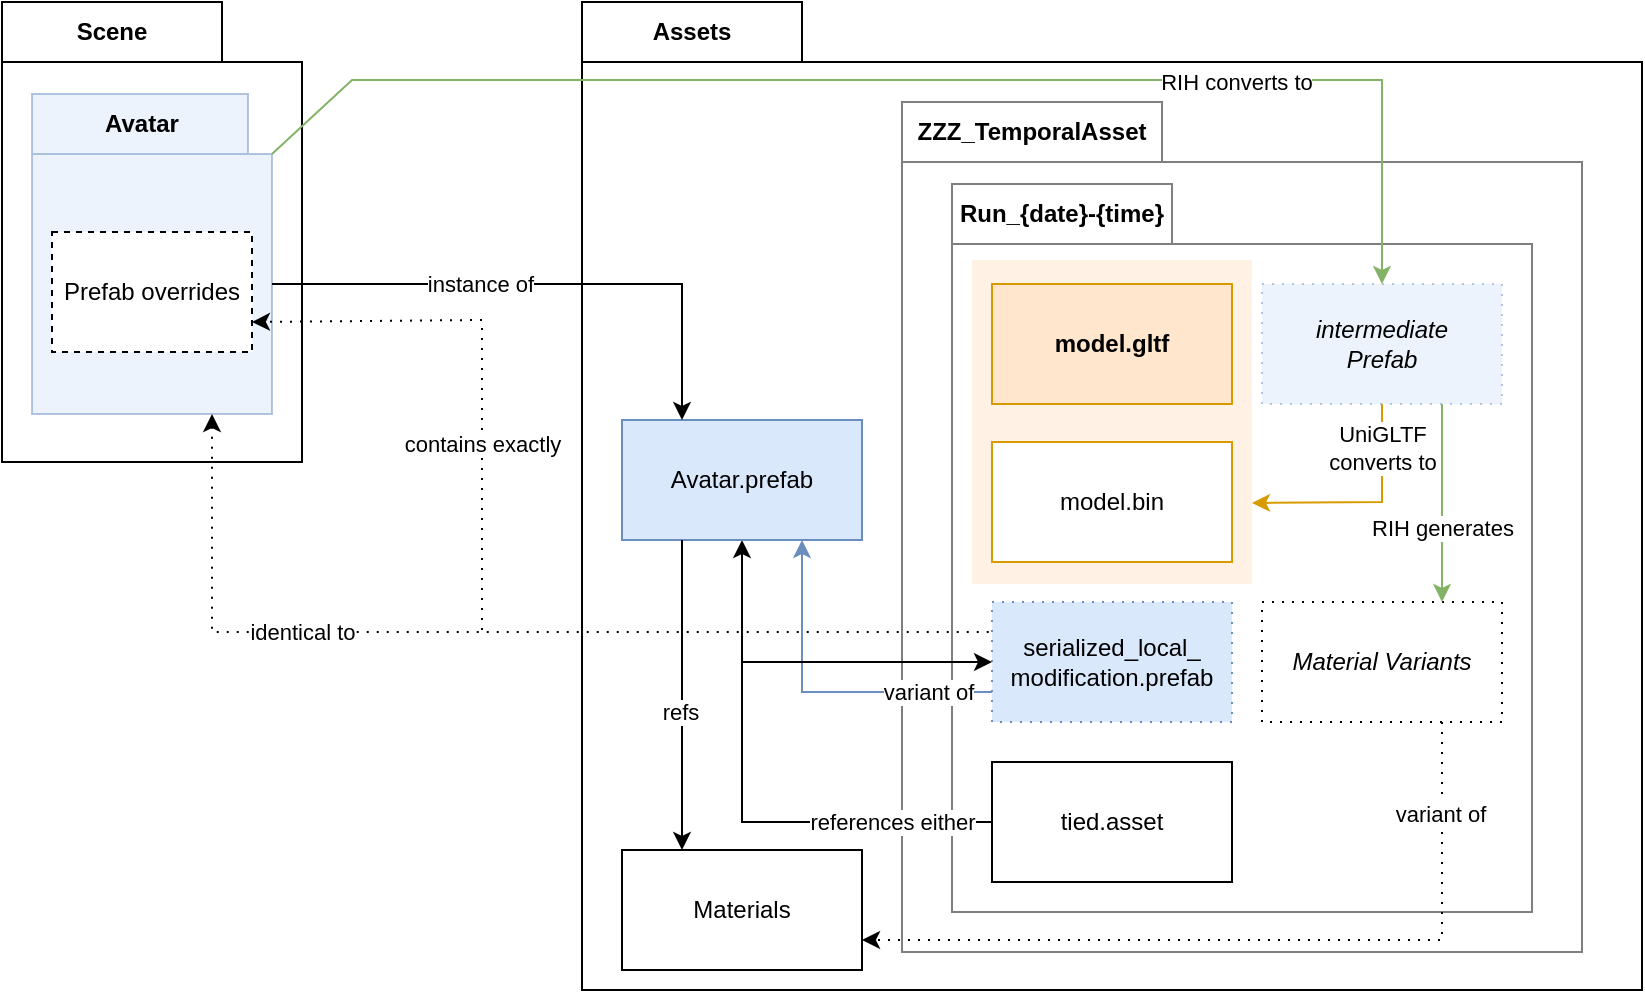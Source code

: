 <mxfile scale="3" border="10" version="24.8.4">
  <diagram name="ページ1" id="xNIhke7Pt3qGpRtqKeHt">
    <mxGraphModel dx="1530" dy="840" grid="1" gridSize="5" guides="1" tooltips="1" connect="1" arrows="1" fold="1" page="1" pageScale="1" pageWidth="1169" pageHeight="827" background="#ffffff" math="0" shadow="0">
      <root>
        <mxCell id="0" />
        <mxCell id="1" parent="0" />
        <mxCell id="_hkUH7_fQlkTWnDPGpdU-2" value="Scene" style="shape=folder;fontStyle=1;tabWidth=110;tabHeight=30;tabPosition=left;html=1;boundedLbl=1;labelInHeader=1;container=1;collapsible=0;recursiveResize=0;whiteSpace=wrap;" parent="1" vertex="1">
          <mxGeometry x="240" y="161" width="150" height="230" as="geometry" />
        </mxCell>
        <mxCell id="_hkUH7_fQlkTWnDPGpdU-7" value="Avatar" style="shape=folder;fontStyle=1;tabWidth=110;tabHeight=30;tabPosition=left;html=1;boundedLbl=1;labelInHeader=1;container=1;collapsible=0;recursiveResize=0;whiteSpace=wrap;fillColor=#dae8fc;strokeColor=#6c8ebf;opacity=50;" parent="_hkUH7_fQlkTWnDPGpdU-2" vertex="1">
          <mxGeometry x="15" y="46" width="120" height="160" as="geometry" />
        </mxCell>
        <mxCell id="_hkUH7_fQlkTWnDPGpdU-28" value="Prefab overrides" style="rounded=0;whiteSpace=wrap;html=1;dashed=1;" parent="_hkUH7_fQlkTWnDPGpdU-7" vertex="1">
          <mxGeometry x="10" y="69" width="100" height="60" as="geometry" />
        </mxCell>
        <mxCell id="_hkUH7_fQlkTWnDPGpdU-4" value="Assets" style="shape=folder;fontStyle=1;tabWidth=110;tabHeight=30;tabPosition=left;html=1;boundedLbl=1;labelInHeader=1;container=1;collapsible=0;recursiveResize=0;whiteSpace=wrap;" parent="1" vertex="1">
          <mxGeometry x="530" y="161" width="530" height="494" as="geometry" />
        </mxCell>
        <mxCell id="_hkUH7_fQlkTWnDPGpdU-12" value="ZZZ_TemporalAsset" style="shape=folder;fontStyle=1;tabWidth=130;tabHeight=30;tabPosition=left;html=1;boundedLbl=1;labelInHeader=1;container=1;collapsible=0;recursiveResize=0;whiteSpace=wrap;opacity=50;" parent="_hkUH7_fQlkTWnDPGpdU-4" vertex="1">
          <mxGeometry x="160" y="50" width="340" height="425" as="geometry" />
        </mxCell>
        <mxCell id="_hkUH7_fQlkTWnDPGpdU-10" value="Run_{date}-{time}" style="shape=folder;fontStyle=1;tabWidth=110;tabHeight=30;tabPosition=left;html=1;boundedLbl=1;labelInHeader=1;container=1;collapsible=0;recursiveResize=0;whiteSpace=wrap;opacity=50;" parent="_hkUH7_fQlkTWnDPGpdU-12" vertex="1">
          <mxGeometry x="25" y="41" width="290" height="364" as="geometry" />
        </mxCell>
        <mxCell id="Cv69AhJ9-5cSD_4NlFrs-4" value="" style="rounded=0;whiteSpace=wrap;html=1;fillColor=#ffe6cc;strokeColor=none;opacity=50;" parent="_hkUH7_fQlkTWnDPGpdU-10" vertex="1">
          <mxGeometry x="10" y="38" width="140" height="162" as="geometry" />
        </mxCell>
        <mxCell id="_hkUH7_fQlkTWnDPGpdU-11" value="&lt;b&gt;model.gltf&lt;/b&gt;" style="rounded=0;whiteSpace=wrap;html=1;fillColor=#ffe6cc;strokeColor=#d79b00;" parent="_hkUH7_fQlkTWnDPGpdU-10" vertex="1">
          <mxGeometry x="20" y="50" width="120" height="60" as="geometry" />
        </mxCell>
        <mxCell id="_hkUH7_fQlkTWnDPGpdU-14" value="model.bin" style="rounded=0;whiteSpace=wrap;html=1;fillColor=default;strokeColor=#d79b00;" parent="_hkUH7_fQlkTWnDPGpdU-10" vertex="1">
          <mxGeometry x="20" y="129" width="120" height="60" as="geometry" />
        </mxCell>
        <mxCell id="_hkUH7_fQlkTWnDPGpdU-15" value="serialized_local_&lt;br&gt;modification.prefab" style="rounded=0;whiteSpace=wrap;html=1;dashed=1;dashPattern=1 4;fillColor=#dae8fc;strokeColor=#6c8ebf;" parent="_hkUH7_fQlkTWnDPGpdU-10" vertex="1">
          <mxGeometry x="20" y="209" width="120" height="60" as="geometry" />
        </mxCell>
        <mxCell id="_hkUH7_fQlkTWnDPGpdU-17" value="tied.asset" style="rounded=0;whiteSpace=wrap;html=1;" parent="_hkUH7_fQlkTWnDPGpdU-10" vertex="1">
          <mxGeometry x="20" y="289" width="120" height="60" as="geometry" />
        </mxCell>
        <mxCell id="Cv69AhJ9-5cSD_4NlFrs-1" value="&lt;div&gt;&lt;i&gt;intermediate&lt;/i&gt;&lt;/div&gt;&lt;div&gt;&lt;i&gt;Prefab&lt;br&gt;&lt;/i&gt;&lt;/div&gt;" style="rounded=0;whiteSpace=wrap;html=1;fillColor=#dae8fc;strokeColor=#6c8ebf;opacity=50;dashed=1;dashPattern=1 4;" parent="_hkUH7_fQlkTWnDPGpdU-10" vertex="1">
          <mxGeometry x="155" y="50" width="120" height="60" as="geometry" />
        </mxCell>
        <mxCell id="_hkUH7_fQlkTWnDPGpdU-29" value="" style="endArrow=classic;html=1;rounded=0;entryX=1;entryY=0.75;entryDx=0;entryDy=0;fillColor=#ffe6cc;strokeColor=#d79b00;exitX=0.5;exitY=1;exitDx=0;exitDy=0;" parent="_hkUH7_fQlkTWnDPGpdU-10" source="Cv69AhJ9-5cSD_4NlFrs-1" target="Cv69AhJ9-5cSD_4NlFrs-4" edge="1">
          <mxGeometry width="50" height="50" relative="1" as="geometry">
            <mxPoint x="215" y="123" as="sourcePoint" />
            <mxPoint x="215" y="153" as="targetPoint" />
            <Array as="points">
              <mxPoint x="215" y="159" />
            </Array>
          </mxGeometry>
        </mxCell>
        <mxCell id="Cv69AhJ9-5cSD_4NlFrs-7" value="UniGLTF&lt;br&gt;converts to" style="edgeLabel;html=1;align=center;verticalAlign=middle;resizable=0;points=[];" parent="_hkUH7_fQlkTWnDPGpdU-29" vertex="1" connectable="0">
          <mxGeometry x="-0.616" relative="1" as="geometry">
            <mxPoint as="offset" />
          </mxGeometry>
        </mxCell>
        <mxCell id="Cv69AhJ9-5cSD_4NlFrs-8" value="&lt;i&gt;Material Variants&lt;br&gt;&lt;/i&gt;" style="rounded=0;whiteSpace=wrap;html=1;dashed=1;dashPattern=1 4;" parent="_hkUH7_fQlkTWnDPGpdU-10" vertex="1">
          <mxGeometry x="155" y="209" width="120" height="60" as="geometry" />
        </mxCell>
        <mxCell id="Cv69AhJ9-5cSD_4NlFrs-27" value="" style="endArrow=classic;html=1;rounded=0;exitX=0.75;exitY=1;exitDx=0;exitDy=0;entryX=0.75;entryY=0;entryDx=0;entryDy=0;fillColor=#d5e8d4;strokeColor=#82b366;" parent="_hkUH7_fQlkTWnDPGpdU-10" source="Cv69AhJ9-5cSD_4NlFrs-1" target="Cv69AhJ9-5cSD_4NlFrs-8" edge="1">
          <mxGeometry width="50" height="50" relative="1" as="geometry">
            <mxPoint x="125" y="263" as="sourcePoint" />
            <mxPoint x="175" y="213" as="targetPoint" />
          </mxGeometry>
        </mxCell>
        <mxCell id="Cv69AhJ9-5cSD_4NlFrs-28" value="RIH generates" style="edgeLabel;html=1;align=center;verticalAlign=middle;resizable=0;points=[];" parent="Cv69AhJ9-5cSD_4NlFrs-27" vertex="1" connectable="0">
          <mxGeometry x="0.247" relative="1" as="geometry">
            <mxPoint as="offset" />
          </mxGeometry>
        </mxCell>
        <mxCell id="_hkUH7_fQlkTWnDPGpdU-18" value="" style="endArrow=classic;html=1;rounded=0;entryX=0.5;entryY=1;entryDx=0;entryDy=0;exitX=0;exitY=0.5;exitDx=0;exitDy=0;" parent="_hkUH7_fQlkTWnDPGpdU-4" source="_hkUH7_fQlkTWnDPGpdU-17" target="_hkUH7_fQlkTWnDPGpdU-30" edge="1">
          <mxGeometry width="50" height="50" relative="1" as="geometry">
            <mxPoint x="90" y="380" as="sourcePoint" />
            <mxPoint x="80" y="210" as="targetPoint" />
            <Array as="points">
              <mxPoint x="80" y="410" />
            </Array>
          </mxGeometry>
        </mxCell>
        <mxCell id="_hkUH7_fQlkTWnDPGpdU-19" value="references either" style="edgeLabel;html=1;align=center;verticalAlign=middle;resizable=0;points=[];" parent="_hkUH7_fQlkTWnDPGpdU-18" vertex="1" connectable="0">
          <mxGeometry x="-0.509" relative="1" as="geometry">
            <mxPoint x="15" as="offset" />
          </mxGeometry>
        </mxCell>
        <mxCell id="_hkUH7_fQlkTWnDPGpdU-26" value="" style="endArrow=classic;html=1;rounded=0;exitX=0;exitY=0.75;exitDx=0;exitDy=0;entryX=0.75;entryY=1;entryDx=0;entryDy=0;fillColor=#dae8fc;strokeColor=#6c8ebf;" parent="_hkUH7_fQlkTWnDPGpdU-4" source="_hkUH7_fQlkTWnDPGpdU-15" target="_hkUH7_fQlkTWnDPGpdU-30" edge="1">
          <mxGeometry width="50" height="50" relative="1" as="geometry">
            <mxPoint x="40" y="270" as="sourcePoint" />
            <mxPoint x="110" y="210" as="targetPoint" />
            <Array as="points">
              <mxPoint x="110" y="345" />
            </Array>
          </mxGeometry>
        </mxCell>
        <mxCell id="_hkUH7_fQlkTWnDPGpdU-27" value="variant of" style="edgeLabel;html=1;align=center;verticalAlign=middle;resizable=0;points=[];" parent="_hkUH7_fQlkTWnDPGpdU-26" vertex="1" connectable="0">
          <mxGeometry x="-0.378" relative="1" as="geometry">
            <mxPoint x="21" as="offset" />
          </mxGeometry>
        </mxCell>
        <mxCell id="_hkUH7_fQlkTWnDPGpdU-30" value="Avatar.prefab" style="rounded=0;whiteSpace=wrap;html=1;fillColor=#dae8fc;strokeColor=#6c8ebf;" parent="_hkUH7_fQlkTWnDPGpdU-4" vertex="1">
          <mxGeometry x="20" y="209" width="120" height="60" as="geometry" />
        </mxCell>
        <mxCell id="Cv69AhJ9-5cSD_4NlFrs-9" value="Materials" style="rounded=0;whiteSpace=wrap;html=1;" parent="_hkUH7_fQlkTWnDPGpdU-4" vertex="1">
          <mxGeometry x="20" y="424" width="120" height="60" as="geometry" />
        </mxCell>
        <mxCell id="Cv69AhJ9-5cSD_4NlFrs-25" value="" style="endArrow=classic;html=1;rounded=0;entryX=0.25;entryY=0;entryDx=0;entryDy=0;exitX=0.25;exitY=1;exitDx=0;exitDy=0;" parent="_hkUH7_fQlkTWnDPGpdU-4" source="_hkUH7_fQlkTWnDPGpdU-30" target="Cv69AhJ9-5cSD_4NlFrs-9" edge="1">
          <mxGeometry width="50" height="50" relative="1" as="geometry">
            <mxPoint x="85" y="374" as="sourcePoint" />
            <mxPoint x="135" y="324" as="targetPoint" />
          </mxGeometry>
        </mxCell>
        <mxCell id="Cv69AhJ9-5cSD_4NlFrs-26" value="refs" style="edgeLabel;html=1;align=center;verticalAlign=middle;resizable=0;points=[];" parent="Cv69AhJ9-5cSD_4NlFrs-25" vertex="1" connectable="0">
          <mxGeometry x="0.103" y="-1" relative="1" as="geometry">
            <mxPoint as="offset" />
          </mxGeometry>
        </mxCell>
        <mxCell id="Cv69AhJ9-5cSD_4NlFrs-29" value="" style="endArrow=classic;html=1;rounded=0;entryX=1;entryY=0.75;entryDx=0;entryDy=0;exitX=0.75;exitY=1;exitDx=0;exitDy=0;dashed=1;dashPattern=1 4;" parent="_hkUH7_fQlkTWnDPGpdU-4" source="Cv69AhJ9-5cSD_4NlFrs-8" target="Cv69AhJ9-5cSD_4NlFrs-9" edge="1">
          <mxGeometry width="50" height="50" relative="1" as="geometry">
            <mxPoint x="310" y="404" as="sourcePoint" />
            <mxPoint x="360" y="354" as="targetPoint" />
            <Array as="points">
              <mxPoint x="430" y="469" />
            </Array>
          </mxGeometry>
        </mxCell>
        <mxCell id="Cv69AhJ9-5cSD_4NlFrs-30" value="variant of" style="edgeLabel;html=1;align=center;verticalAlign=middle;resizable=0;points=[];" parent="Cv69AhJ9-5cSD_4NlFrs-29" vertex="1" connectable="0">
          <mxGeometry x="-0.769" y="-1" relative="1" as="geometry">
            <mxPoint as="offset" />
          </mxGeometry>
        </mxCell>
        <mxCell id="_hkUH7_fQlkTWnDPGpdU-8" value="" style="endArrow=classic;html=1;rounded=0;exitX=0;exitY=0;exitDx=120;exitDy=95;exitPerimeter=0;entryX=0.25;entryY=0;entryDx=0;entryDy=0;" parent="1" source="_hkUH7_fQlkTWnDPGpdU-7" target="_hkUH7_fQlkTWnDPGpdU-30" edge="1">
          <mxGeometry width="50" height="50" relative="1" as="geometry">
            <mxPoint x="480" y="351" as="sourcePoint" />
            <mxPoint x="549.4" y="302.04" as="targetPoint" />
            <Array as="points">
              <mxPoint x="580" y="302" />
            </Array>
          </mxGeometry>
        </mxCell>
        <mxCell id="_hkUH7_fQlkTWnDPGpdU-9" value="instance of" style="edgeLabel;html=1;align=center;verticalAlign=middle;resizable=0;points=[];" parent="_hkUH7_fQlkTWnDPGpdU-8" vertex="1" connectable="0">
          <mxGeometry x="-0.425" relative="1" as="geometry">
            <mxPoint x="25" as="offset" />
          </mxGeometry>
        </mxCell>
        <mxCell id="_hkUH7_fQlkTWnDPGpdU-20" value="" style="endArrow=classic;html=1;rounded=0;entryX=0;entryY=0.5;entryDx=0;entryDy=0;" parent="1" target="_hkUH7_fQlkTWnDPGpdU-15" edge="1">
          <mxGeometry width="50" height="50" relative="1" as="geometry">
            <mxPoint x="610" y="491" as="sourcePoint" />
            <mxPoint x="670" y="461" as="targetPoint" />
          </mxGeometry>
        </mxCell>
        <mxCell id="_hkUH7_fQlkTWnDPGpdU-23" value="" style="html=1;rounded=0;exitX=0.75;exitY=1;exitDx=0;exitDy=0;exitPerimeter=0;entryX=0;entryY=0.25;entryDx=0;entryDy=0;endArrow=none;endFill=0;dashed=1;dashPattern=1 4;startArrow=classic;startFill=1;" parent="1" source="_hkUH7_fQlkTWnDPGpdU-7" target="_hkUH7_fQlkTWnDPGpdU-15" edge="1">
          <mxGeometry width="100" relative="1" as="geometry">
            <mxPoint x="545" y="421" as="sourcePoint" />
            <mxPoint x="645" y="421" as="targetPoint" />
            <Array as="points">
              <mxPoint x="345" y="476" />
            </Array>
          </mxGeometry>
        </mxCell>
        <mxCell id="_hkUH7_fQlkTWnDPGpdU-24" value="identical to" style="edgeLabel;html=1;align=center;verticalAlign=middle;resizable=0;points=[];" parent="_hkUH7_fQlkTWnDPGpdU-23" vertex="1" connectable="0">
          <mxGeometry x="0.037" relative="1" as="geometry">
            <mxPoint x="-105" as="offset" />
          </mxGeometry>
        </mxCell>
        <mxCell id="Cv69AhJ9-5cSD_4NlFrs-2" value="" style="endArrow=classic;html=1;rounded=0;fillColor=#d5e8d4;strokeColor=#82b366;exitX=0;exitY=0;exitDx=120;exitDy=30;exitPerimeter=0;entryX=0.5;entryY=0;entryDx=0;entryDy=0;" parent="1" source="_hkUH7_fQlkTWnDPGpdU-7" target="Cv69AhJ9-5cSD_4NlFrs-1" edge="1">
          <mxGeometry width="50" height="50" relative="1" as="geometry">
            <mxPoint x="435" y="540" as="sourcePoint" />
            <mxPoint x="485" y="490" as="targetPoint" />
            <Array as="points">
              <mxPoint x="415" y="200" />
              <mxPoint x="930" y="200" />
            </Array>
          </mxGeometry>
        </mxCell>
        <mxCell id="Cv69AhJ9-5cSD_4NlFrs-3" value="RIH converts to" style="edgeLabel;html=1;align=center;verticalAlign=middle;resizable=0;points=[];" parent="Cv69AhJ9-5cSD_4NlFrs-2" vertex="1" connectable="0">
          <mxGeometry x="0.478" y="-1" relative="1" as="geometry">
            <mxPoint as="offset" />
          </mxGeometry>
        </mxCell>
        <mxCell id="Cv69AhJ9-5cSD_4NlFrs-5" value="" style="endArrow=classic;html=1;rounded=0;entryX=1;entryY=0.75;entryDx=0;entryDy=0;dashed=1;dashPattern=1 4;" parent="1" target="_hkUH7_fQlkTWnDPGpdU-28" edge="1">
          <mxGeometry width="50" height="50" relative="1" as="geometry">
            <mxPoint x="480" y="475" as="sourcePoint" />
            <mxPoint x="655" y="420" as="targetPoint" />
            <Array as="points">
              <mxPoint x="480" y="320" />
            </Array>
          </mxGeometry>
        </mxCell>
        <mxCell id="Cv69AhJ9-5cSD_4NlFrs-6" value="contains exactly" style="edgeLabel;html=1;align=center;verticalAlign=middle;resizable=0;points=[];" parent="Cv69AhJ9-5cSD_4NlFrs-5" vertex="1" connectable="0">
          <mxGeometry x="-0.308" relative="1" as="geometry">
            <mxPoint as="offset" />
          </mxGeometry>
        </mxCell>
      </root>
    </mxGraphModel>
  </diagram>
</mxfile>
